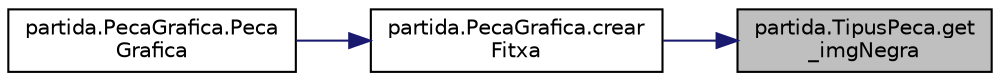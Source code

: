 digraph "partida.TipusPeca.get_imgNegra"
{
 // LATEX_PDF_SIZE
  edge [fontname="Helvetica",fontsize="10",labelfontname="Helvetica",labelfontsize="10"];
  node [fontname="Helvetica",fontsize="10",shape=record];
  rankdir="RL";
  Node1 [label="partida.TipusPeca.get\l_imgNegra",height=0.2,width=0.4,color="black", fillcolor="grey75", style="filled", fontcolor="black",tooltip="Drecera de l'imatge de la Peça negra."];
  Node1 -> Node2 [dir="back",color="midnightblue",fontsize="10",style="solid",fontname="Helvetica"];
  Node2 [label="partida.PecaGrafica.crear\lFitxa",height=0.2,width=0.4,color="black", fillcolor="white", style="filled",URL="$classpartida_1_1_peca_grafica.html#a15f3c022a3f1efd5786a42c3e9a1ab4b",tooltip="Crea una fitxa en el mmode gràfic."];
  Node2 -> Node3 [dir="back",color="midnightblue",fontsize="10",style="solid",fontname="Helvetica"];
  Node3 [label="partida.PecaGrafica.Peca\lGrafica",height=0.2,width=0.4,color="black", fillcolor="white", style="filled",URL="$classpartida_1_1_peca_grafica.html#ac4e482c495216d3829f336c6aca8d45a",tooltip="Genera una Peça en mode gràfic."];
}
